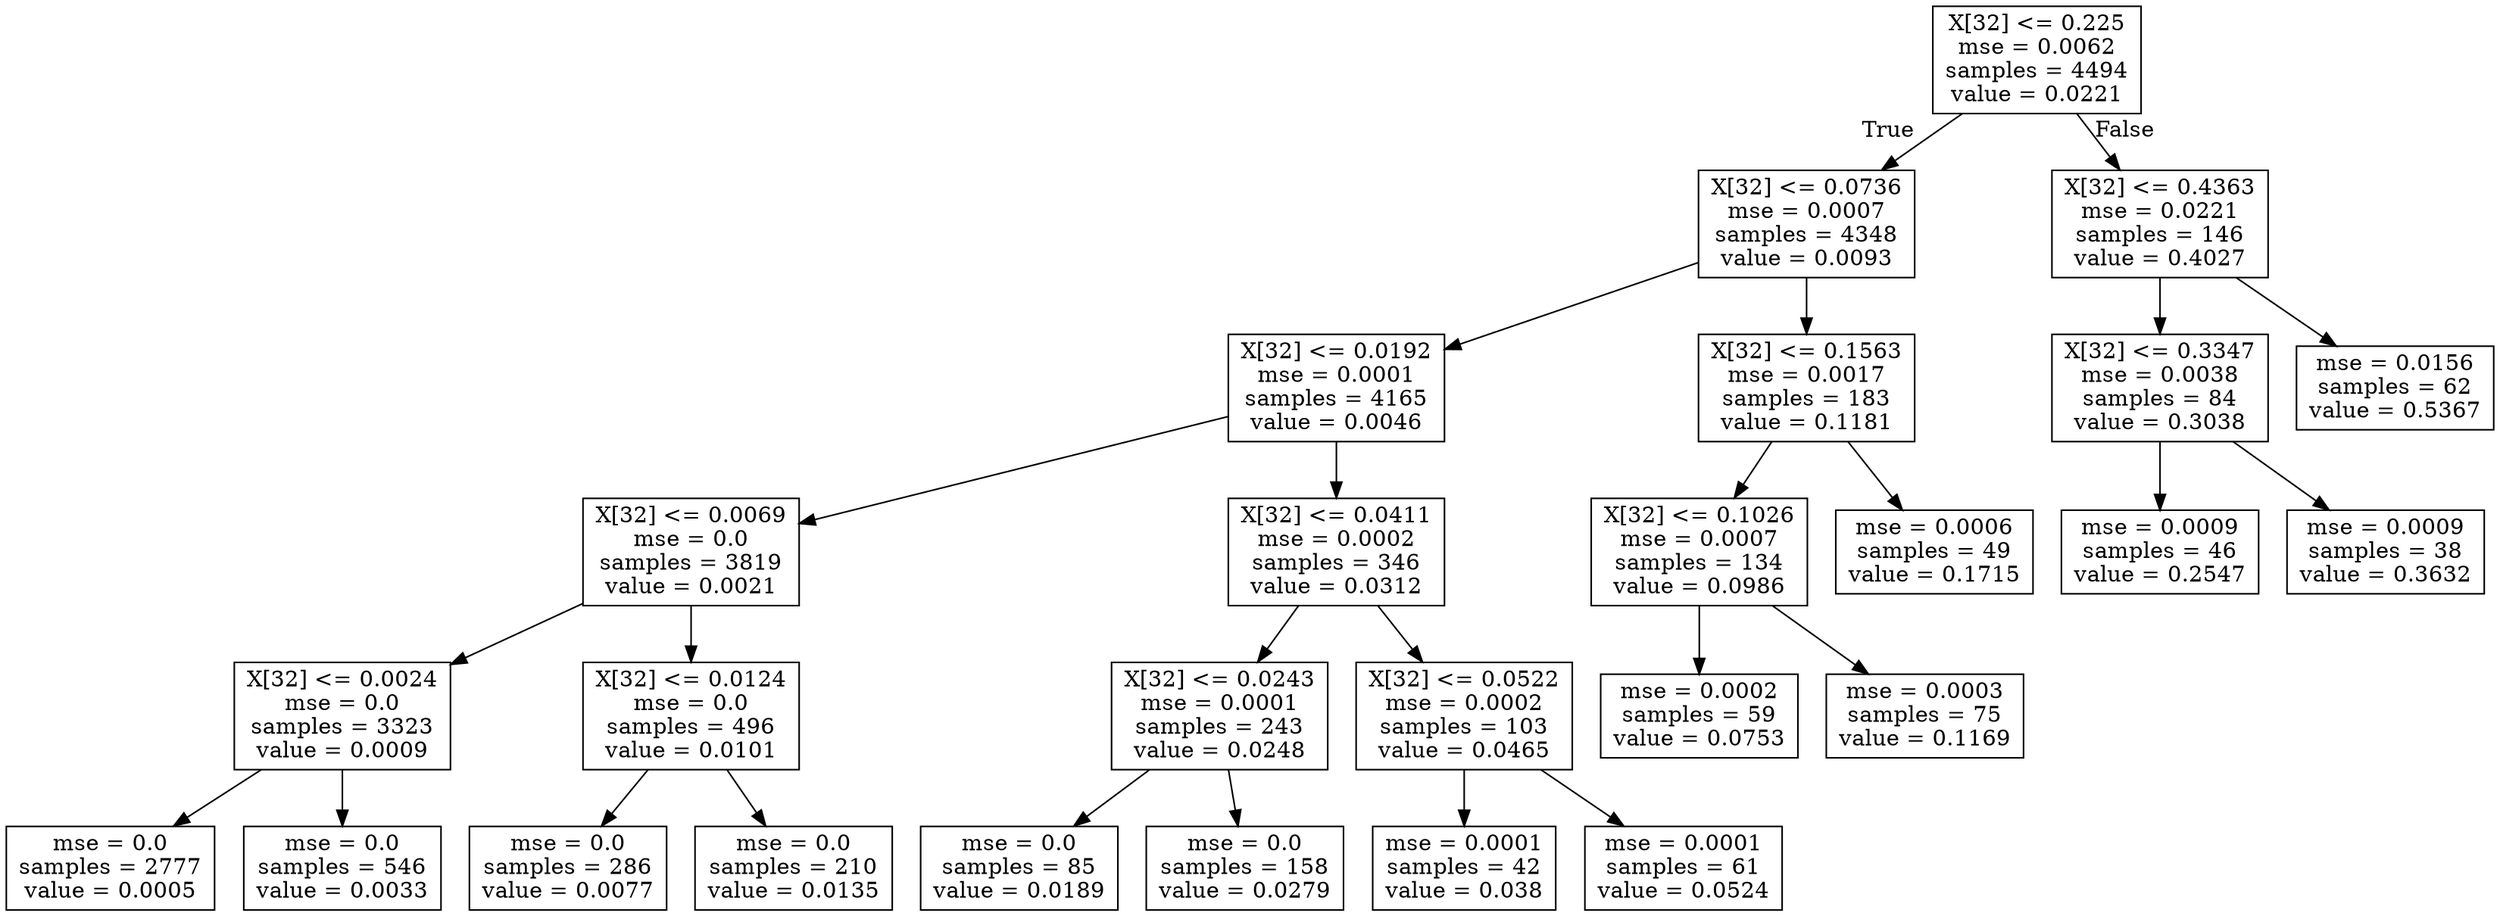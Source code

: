 digraph Tree {
node [shape=box] ;
0 [label="X[32] <= 0.225\nmse = 0.0062\nsamples = 4494\nvalue = 0.0221"] ;
1 [label="X[32] <= 0.0736\nmse = 0.0007\nsamples = 4348\nvalue = 0.0093"] ;
0 -> 1 [labeldistance=2.5, labelangle=45, headlabel="True"] ;
2 [label="X[32] <= 0.0192\nmse = 0.0001\nsamples = 4165\nvalue = 0.0046"] ;
1 -> 2 ;
3 [label="X[32] <= 0.0069\nmse = 0.0\nsamples = 3819\nvalue = 0.0021"] ;
2 -> 3 ;
4 [label="X[32] <= 0.0024\nmse = 0.0\nsamples = 3323\nvalue = 0.0009"] ;
3 -> 4 ;
5 [label="mse = 0.0\nsamples = 2777\nvalue = 0.0005"] ;
4 -> 5 ;
6 [label="mse = 0.0\nsamples = 546\nvalue = 0.0033"] ;
4 -> 6 ;
7 [label="X[32] <= 0.0124\nmse = 0.0\nsamples = 496\nvalue = 0.0101"] ;
3 -> 7 ;
8 [label="mse = 0.0\nsamples = 286\nvalue = 0.0077"] ;
7 -> 8 ;
9 [label="mse = 0.0\nsamples = 210\nvalue = 0.0135"] ;
7 -> 9 ;
10 [label="X[32] <= 0.0411\nmse = 0.0002\nsamples = 346\nvalue = 0.0312"] ;
2 -> 10 ;
11 [label="X[32] <= 0.0243\nmse = 0.0001\nsamples = 243\nvalue = 0.0248"] ;
10 -> 11 ;
12 [label="mse = 0.0\nsamples = 85\nvalue = 0.0189"] ;
11 -> 12 ;
13 [label="mse = 0.0\nsamples = 158\nvalue = 0.0279"] ;
11 -> 13 ;
14 [label="X[32] <= 0.0522\nmse = 0.0002\nsamples = 103\nvalue = 0.0465"] ;
10 -> 14 ;
15 [label="mse = 0.0001\nsamples = 42\nvalue = 0.038"] ;
14 -> 15 ;
16 [label="mse = 0.0001\nsamples = 61\nvalue = 0.0524"] ;
14 -> 16 ;
17 [label="X[32] <= 0.1563\nmse = 0.0017\nsamples = 183\nvalue = 0.1181"] ;
1 -> 17 ;
18 [label="X[32] <= 0.1026\nmse = 0.0007\nsamples = 134\nvalue = 0.0986"] ;
17 -> 18 ;
19 [label="mse = 0.0002\nsamples = 59\nvalue = 0.0753"] ;
18 -> 19 ;
20 [label="mse = 0.0003\nsamples = 75\nvalue = 0.1169"] ;
18 -> 20 ;
21 [label="mse = 0.0006\nsamples = 49\nvalue = 0.1715"] ;
17 -> 21 ;
22 [label="X[32] <= 0.4363\nmse = 0.0221\nsamples = 146\nvalue = 0.4027"] ;
0 -> 22 [labeldistance=2.5, labelangle=-45, headlabel="False"] ;
23 [label="X[32] <= 0.3347\nmse = 0.0038\nsamples = 84\nvalue = 0.3038"] ;
22 -> 23 ;
24 [label="mse = 0.0009\nsamples = 46\nvalue = 0.2547"] ;
23 -> 24 ;
25 [label="mse = 0.0009\nsamples = 38\nvalue = 0.3632"] ;
23 -> 25 ;
26 [label="mse = 0.0156\nsamples = 62\nvalue = 0.5367"] ;
22 -> 26 ;
}